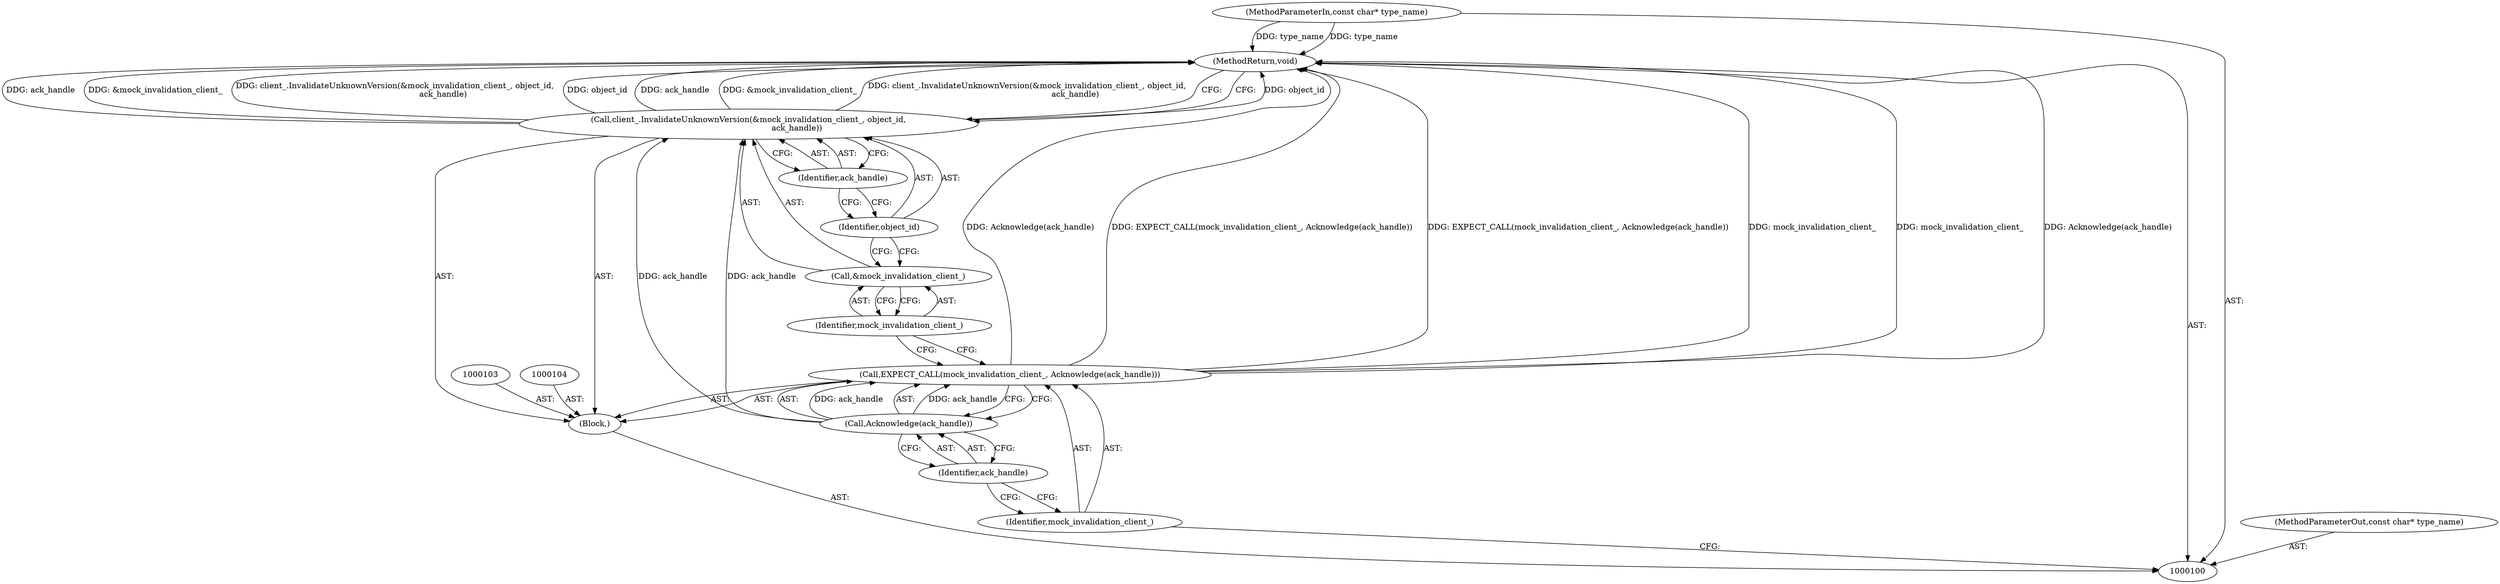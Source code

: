 digraph "1_Chrome_8a50f99c25fb70ff43aaa82b6f9569db383f0ca8_12" {
"1000114" [label="(MethodReturn,void)"];
"1000101" [label="(MethodParameterIn,const char* type_name)"];
"1000140" [label="(MethodParameterOut,const char* type_name)"];
"1000102" [label="(Block,)"];
"1000106" [label="(Identifier,mock_invalidation_client_)"];
"1000105" [label="(Call,EXPECT_CALL(mock_invalidation_client_, Acknowledge(ack_handle)))"];
"1000107" [label="(Call,Acknowledge(ack_handle))"];
"1000108" [label="(Identifier,ack_handle)"];
"1000110" [label="(Call,&mock_invalidation_client_)"];
"1000111" [label="(Identifier,mock_invalidation_client_)"];
"1000109" [label="(Call,client_.InvalidateUnknownVersion(&mock_invalidation_client_, object_id,\n                                      ack_handle))"];
"1000112" [label="(Identifier,object_id)"];
"1000113" [label="(Identifier,ack_handle)"];
"1000114" -> "1000100"  [label="AST: "];
"1000114" -> "1000109"  [label="CFG: "];
"1000105" -> "1000114"  [label="DDG: Acknowledge(ack_handle)"];
"1000105" -> "1000114"  [label="DDG: EXPECT_CALL(mock_invalidation_client_, Acknowledge(ack_handle))"];
"1000105" -> "1000114"  [label="DDG: mock_invalidation_client_"];
"1000109" -> "1000114"  [label="DDG: object_id"];
"1000109" -> "1000114"  [label="DDG: ack_handle"];
"1000109" -> "1000114"  [label="DDG: &mock_invalidation_client_"];
"1000109" -> "1000114"  [label="DDG: client_.InvalidateUnknownVersion(&mock_invalidation_client_, object_id,\n                                      ack_handle)"];
"1000101" -> "1000114"  [label="DDG: type_name"];
"1000101" -> "1000100"  [label="AST: "];
"1000101" -> "1000114"  [label="DDG: type_name"];
"1000140" -> "1000100"  [label="AST: "];
"1000102" -> "1000100"  [label="AST: "];
"1000103" -> "1000102"  [label="AST: "];
"1000104" -> "1000102"  [label="AST: "];
"1000105" -> "1000102"  [label="AST: "];
"1000109" -> "1000102"  [label="AST: "];
"1000106" -> "1000105"  [label="AST: "];
"1000106" -> "1000100"  [label="CFG: "];
"1000108" -> "1000106"  [label="CFG: "];
"1000105" -> "1000102"  [label="AST: "];
"1000105" -> "1000107"  [label="CFG: "];
"1000106" -> "1000105"  [label="AST: "];
"1000107" -> "1000105"  [label="AST: "];
"1000111" -> "1000105"  [label="CFG: "];
"1000105" -> "1000114"  [label="DDG: Acknowledge(ack_handle)"];
"1000105" -> "1000114"  [label="DDG: EXPECT_CALL(mock_invalidation_client_, Acknowledge(ack_handle))"];
"1000105" -> "1000114"  [label="DDG: mock_invalidation_client_"];
"1000107" -> "1000105"  [label="DDG: ack_handle"];
"1000107" -> "1000105"  [label="AST: "];
"1000107" -> "1000108"  [label="CFG: "];
"1000108" -> "1000107"  [label="AST: "];
"1000105" -> "1000107"  [label="CFG: "];
"1000107" -> "1000105"  [label="DDG: ack_handle"];
"1000107" -> "1000109"  [label="DDG: ack_handle"];
"1000108" -> "1000107"  [label="AST: "];
"1000108" -> "1000106"  [label="CFG: "];
"1000107" -> "1000108"  [label="CFG: "];
"1000110" -> "1000109"  [label="AST: "];
"1000110" -> "1000111"  [label="CFG: "];
"1000111" -> "1000110"  [label="AST: "];
"1000112" -> "1000110"  [label="CFG: "];
"1000111" -> "1000110"  [label="AST: "];
"1000111" -> "1000105"  [label="CFG: "];
"1000110" -> "1000111"  [label="CFG: "];
"1000109" -> "1000102"  [label="AST: "];
"1000109" -> "1000113"  [label="CFG: "];
"1000110" -> "1000109"  [label="AST: "];
"1000112" -> "1000109"  [label="AST: "];
"1000113" -> "1000109"  [label="AST: "];
"1000114" -> "1000109"  [label="CFG: "];
"1000109" -> "1000114"  [label="DDG: object_id"];
"1000109" -> "1000114"  [label="DDG: ack_handle"];
"1000109" -> "1000114"  [label="DDG: &mock_invalidation_client_"];
"1000109" -> "1000114"  [label="DDG: client_.InvalidateUnknownVersion(&mock_invalidation_client_, object_id,\n                                      ack_handle)"];
"1000107" -> "1000109"  [label="DDG: ack_handle"];
"1000112" -> "1000109"  [label="AST: "];
"1000112" -> "1000110"  [label="CFG: "];
"1000113" -> "1000112"  [label="CFG: "];
"1000113" -> "1000109"  [label="AST: "];
"1000113" -> "1000112"  [label="CFG: "];
"1000109" -> "1000113"  [label="CFG: "];
}
